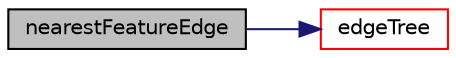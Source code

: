 digraph "nearestFeatureEdge"
{
  bgcolor="transparent";
  edge [fontname="Helvetica",fontsize="10",labelfontname="Helvetica",labelfontsize="10"];
  node [fontname="Helvetica",fontsize="10",shape=record];
  rankdir="LR";
  Node1 [label="nearestFeatureEdge",height=0.2,width=0.4,color="black", fillcolor="grey75", style="filled", fontcolor="black"];
  Node1 -> Node2 [color="midnightblue",fontsize="10",style="solid",fontname="Helvetica"];
  Node2 [label="edgeTree",height=0.2,width=0.4,color="red",URL="$a00699.html#aa2b0d45cdd2fbb256015a30db986413b",tooltip="Demand driven construction of octree for boundary edges. "];
}
